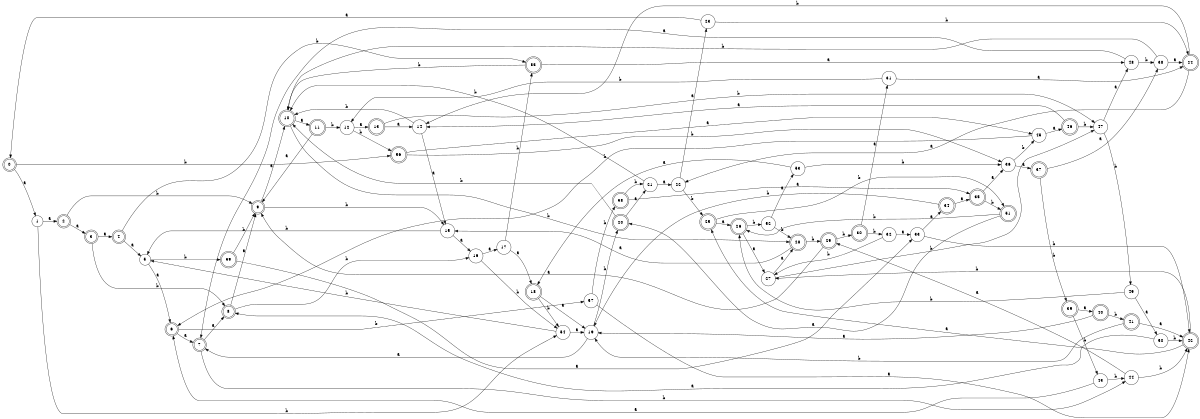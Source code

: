 digraph n48_8 {
__start0 [label="" shape="none"];

rankdir=LR;
size="8,5";

s0 [style="rounded,filled", color="black", fillcolor="white" shape="doublecircle", label="0"];
s1 [style="filled", color="black", fillcolor="white" shape="circle", label="1"];
s2 [style="rounded,filled", color="black", fillcolor="white" shape="doublecircle", label="2"];
s3 [style="rounded,filled", color="black", fillcolor="white" shape="doublecircle", label="3"];
s4 [style="rounded,filled", color="black", fillcolor="white" shape="doublecircle", label="4"];
s5 [style="filled", color="black", fillcolor="white" shape="circle", label="5"];
s6 [style="rounded,filled", color="black", fillcolor="white" shape="doublecircle", label="6"];
s7 [style="rounded,filled", color="black", fillcolor="white" shape="doublecircle", label="7"];
s8 [style="rounded,filled", color="black", fillcolor="white" shape="doublecircle", label="8"];
s9 [style="rounded,filled", color="black", fillcolor="white" shape="doublecircle", label="9"];
s10 [style="rounded,filled", color="black", fillcolor="white" shape="doublecircle", label="10"];
s11 [style="rounded,filled", color="black", fillcolor="white" shape="doublecircle", label="11"];
s12 [style="filled", color="black", fillcolor="white" shape="circle", label="12"];
s13 [style="rounded,filled", color="black", fillcolor="white" shape="doublecircle", label="13"];
s14 [style="filled", color="black", fillcolor="white" shape="circle", label="14"];
s15 [style="filled", color="black", fillcolor="white" shape="circle", label="15"];
s16 [style="filled", color="black", fillcolor="white" shape="circle", label="16"];
s17 [style="filled", color="black", fillcolor="white" shape="circle", label="17"];
s18 [style="rounded,filled", color="black", fillcolor="white" shape="doublecircle", label="18"];
s19 [style="filled", color="black", fillcolor="white" shape="circle", label="19"];
s20 [style="rounded,filled", color="black", fillcolor="white" shape="doublecircle", label="20"];
s21 [style="filled", color="black", fillcolor="white" shape="circle", label="21"];
s22 [style="filled", color="black", fillcolor="white" shape="circle", label="22"];
s23 [style="filled", color="black", fillcolor="white" shape="circle", label="23"];
s24 [style="rounded,filled", color="black", fillcolor="white" shape="doublecircle", label="24"];
s25 [style="rounded,filled", color="black", fillcolor="white" shape="doublecircle", label="25"];
s26 [style="rounded,filled", color="black", fillcolor="white" shape="doublecircle", label="26"];
s27 [style="filled", color="black", fillcolor="white" shape="circle", label="27"];
s28 [style="rounded,filled", color="black", fillcolor="white" shape="doublecircle", label="28"];
s29 [style="rounded,filled", color="black", fillcolor="white" shape="doublecircle", label="29"];
s30 [style="rounded,filled", color="black", fillcolor="white" shape="doublecircle", label="30"];
s31 [style="filled", color="black", fillcolor="white" shape="circle", label="31"];
s32 [style="filled", color="black", fillcolor="white" shape="circle", label="32"];
s33 [style="filled", color="black", fillcolor="white" shape="circle", label="33"];
s34 [style="rounded,filled", color="black", fillcolor="white" shape="doublecircle", label="34"];
s35 [style="rounded,filled", color="black", fillcolor="white" shape="doublecircle", label="35"];
s36 [style="filled", color="black", fillcolor="white" shape="circle", label="36"];
s37 [style="rounded,filled", color="black", fillcolor="white" shape="doublecircle", label="37"];
s38 [style="filled", color="black", fillcolor="white" shape="circle", label="38"];
s39 [style="rounded,filled", color="black", fillcolor="white" shape="doublecircle", label="39"];
s40 [style="rounded,filled", color="black", fillcolor="white" shape="doublecircle", label="40"];
s41 [style="rounded,filled", color="black", fillcolor="white" shape="doublecircle", label="41"];
s42 [style="rounded,filled", color="black", fillcolor="white" shape="doublecircle", label="42"];
s43 [style="filled", color="black", fillcolor="white" shape="circle", label="43"];
s44 [style="filled", color="black", fillcolor="white" shape="circle", label="44"];
s45 [style="filled", color="black", fillcolor="white" shape="circle", label="45"];
s46 [style="rounded,filled", color="black", fillcolor="white" shape="doublecircle", label="46"];
s47 [style="filled", color="black", fillcolor="white" shape="circle", label="47"];
s48 [style="filled", color="black", fillcolor="white" shape="circle", label="48"];
s49 [style="filled", color="black", fillcolor="white" shape="circle", label="49"];
s50 [style="filled", color="black", fillcolor="white" shape="circle", label="50"];
s51 [style="rounded,filled", color="black", fillcolor="white" shape="doublecircle", label="51"];
s52 [style="filled", color="black", fillcolor="white" shape="circle", label="52"];
s53 [style="filled", color="black", fillcolor="white" shape="circle", label="53"];
s54 [style="filled", color="black", fillcolor="white" shape="circle", label="54"];
s55 [style="rounded,filled", color="black", fillcolor="white" shape="doublecircle", label="55"];
s56 [style="rounded,filled", color="black", fillcolor="white" shape="doublecircle", label="56"];
s57 [style="filled", color="black", fillcolor="white" shape="circle", label="57"];
s58 [style="rounded,filled", color="black", fillcolor="white" shape="doublecircle", label="58"];
s59 [style="rounded,filled", color="black", fillcolor="white" shape="doublecircle", label="59"];
s0 -> s1 [label="a"];
s0 -> s56 [label="b"];
s1 -> s2 [label="a"];
s1 -> s54 [label="b"];
s2 -> s3 [label="a"];
s2 -> s9 [label="b"];
s3 -> s4 [label="a"];
s3 -> s8 [label="b"];
s4 -> s5 [label="a"];
s4 -> s55 [label="b"];
s5 -> s6 [label="a"];
s5 -> s59 [label="b"];
s6 -> s7 [label="a"];
s6 -> s57 [label="b"];
s7 -> s8 [label="a"];
s7 -> s44 [label="b"];
s8 -> s9 [label="a"];
s8 -> s16 [label="b"];
s9 -> s10 [label="a"];
s9 -> s15 [label="b"];
s10 -> s11 [label="a"];
s10 -> s28 [label="b"];
s11 -> s9 [label="a"];
s11 -> s12 [label="b"];
s12 -> s13 [label="a"];
s12 -> s56 [label="b"];
s13 -> s14 [label="a"];
s13 -> s47 [label="b"];
s14 -> s15 [label="a"];
s14 -> s10 [label="b"];
s15 -> s16 [label="a"];
s15 -> s5 [label="b"];
s16 -> s17 [label="a"];
s16 -> s54 [label="b"];
s17 -> s18 [label="a"];
s17 -> s55 [label="b"];
s18 -> s19 [label="a"];
s18 -> s54 [label="b"];
s19 -> s7 [label="a"];
s19 -> s20 [label="b"];
s20 -> s21 [label="a"];
s20 -> s10 [label="b"];
s21 -> s22 [label="a"];
s21 -> s10 [label="b"];
s22 -> s23 [label="a"];
s22 -> s25 [label="b"];
s23 -> s0 [label="a"];
s23 -> s24 [label="b"];
s24 -> s22 [label="a"];
s24 -> s14 [label="b"];
s25 -> s26 [label="a"];
s25 -> s51 [label="b"];
s26 -> s27 [label="a"];
s26 -> s52 [label="b"];
s27 -> s28 [label="a"];
s27 -> s47 [label="b"];
s28 -> s15 [label="a"];
s28 -> s29 [label="b"];
s29 -> s9 [label="a"];
s29 -> s30 [label="b"];
s30 -> s31 [label="a"];
s30 -> s32 [label="b"];
s31 -> s24 [label="a"];
s31 -> s12 [label="b"];
s32 -> s33 [label="a"];
s32 -> s27 [label="b"];
s33 -> s34 [label="a"];
s33 -> s42 [label="b"];
s34 -> s35 [label="a"];
s34 -> s19 [label="b"];
s35 -> s36 [label="a"];
s35 -> s51 [label="b"];
s36 -> s37 [label="a"];
s36 -> s45 [label="b"];
s37 -> s38 [label="a"];
s37 -> s39 [label="b"];
s38 -> s24 [label="a"];
s38 -> s10 [label="b"];
s39 -> s40 [label="a"];
s39 -> s43 [label="b"];
s40 -> s19 [label="a"];
s40 -> s41 [label="b"];
s41 -> s42 [label="a"];
s41 -> s19 [label="b"];
s42 -> s25 [label="a"];
s42 -> s27 [label="b"];
s43 -> s6 [label="a"];
s43 -> s44 [label="b"];
s44 -> s29 [label="a"];
s44 -> s42 [label="b"];
s45 -> s46 [label="a"];
s45 -> s6 [label="b"];
s46 -> s14 [label="a"];
s46 -> s47 [label="b"];
s47 -> s48 [label="a"];
s47 -> s49 [label="b"];
s48 -> s7 [label="a"];
s48 -> s38 [label="b"];
s49 -> s50 [label="a"];
s49 -> s26 [label="b"];
s50 -> s8 [label="a"];
s50 -> s42 [label="b"];
s51 -> s20 [label="a"];
s51 -> s26 [label="b"];
s52 -> s53 [label="a"];
s52 -> s28 [label="b"];
s53 -> s18 [label="a"];
s53 -> s36 [label="b"];
s54 -> s19 [label="a"];
s54 -> s5 [label="b"];
s55 -> s48 [label="a"];
s55 -> s10 [label="b"];
s56 -> s45 [label="a"];
s56 -> s36 [label="b"];
s57 -> s42 [label="a"];
s57 -> s58 [label="b"];
s58 -> s35 [label="a"];
s58 -> s21 [label="b"];
s59 -> s33 [label="a"];
s59 -> s9 [label="b"];

}